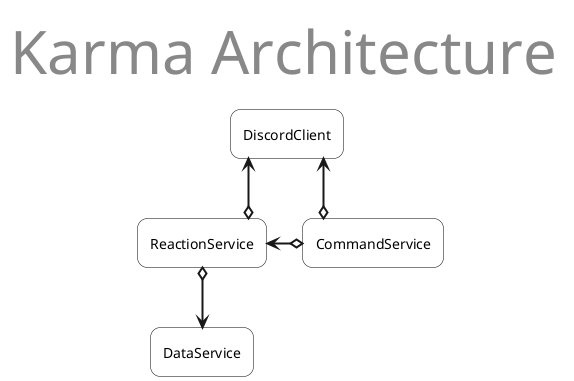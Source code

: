 @startuml

skinparam sequenceArrowThickness 2
skinparam roundcorner 20
skinparam ClassBorderColor Black
skinparam ClassBackgroundColor White
skinparam Padding 10
skinparam HeaderFontSize 60
skinparam linetype ortho

skinparam ClassBackgroundColor<<C>> lightgreen
skinparam ClassBackgroundColor<<B>> lightblue
skinparam ClassBackgroundColor<<M>> lightpink

hide members
hide circle
hide stereotype

header
        Karma Architecture
endheader

class ReactionService { }

ReactionService o-up-> DiscordClient

CommandService o-up-> DiscordClient
CommandService o-left-> ReactionService

ReactionService o--> DataService
@enduml
